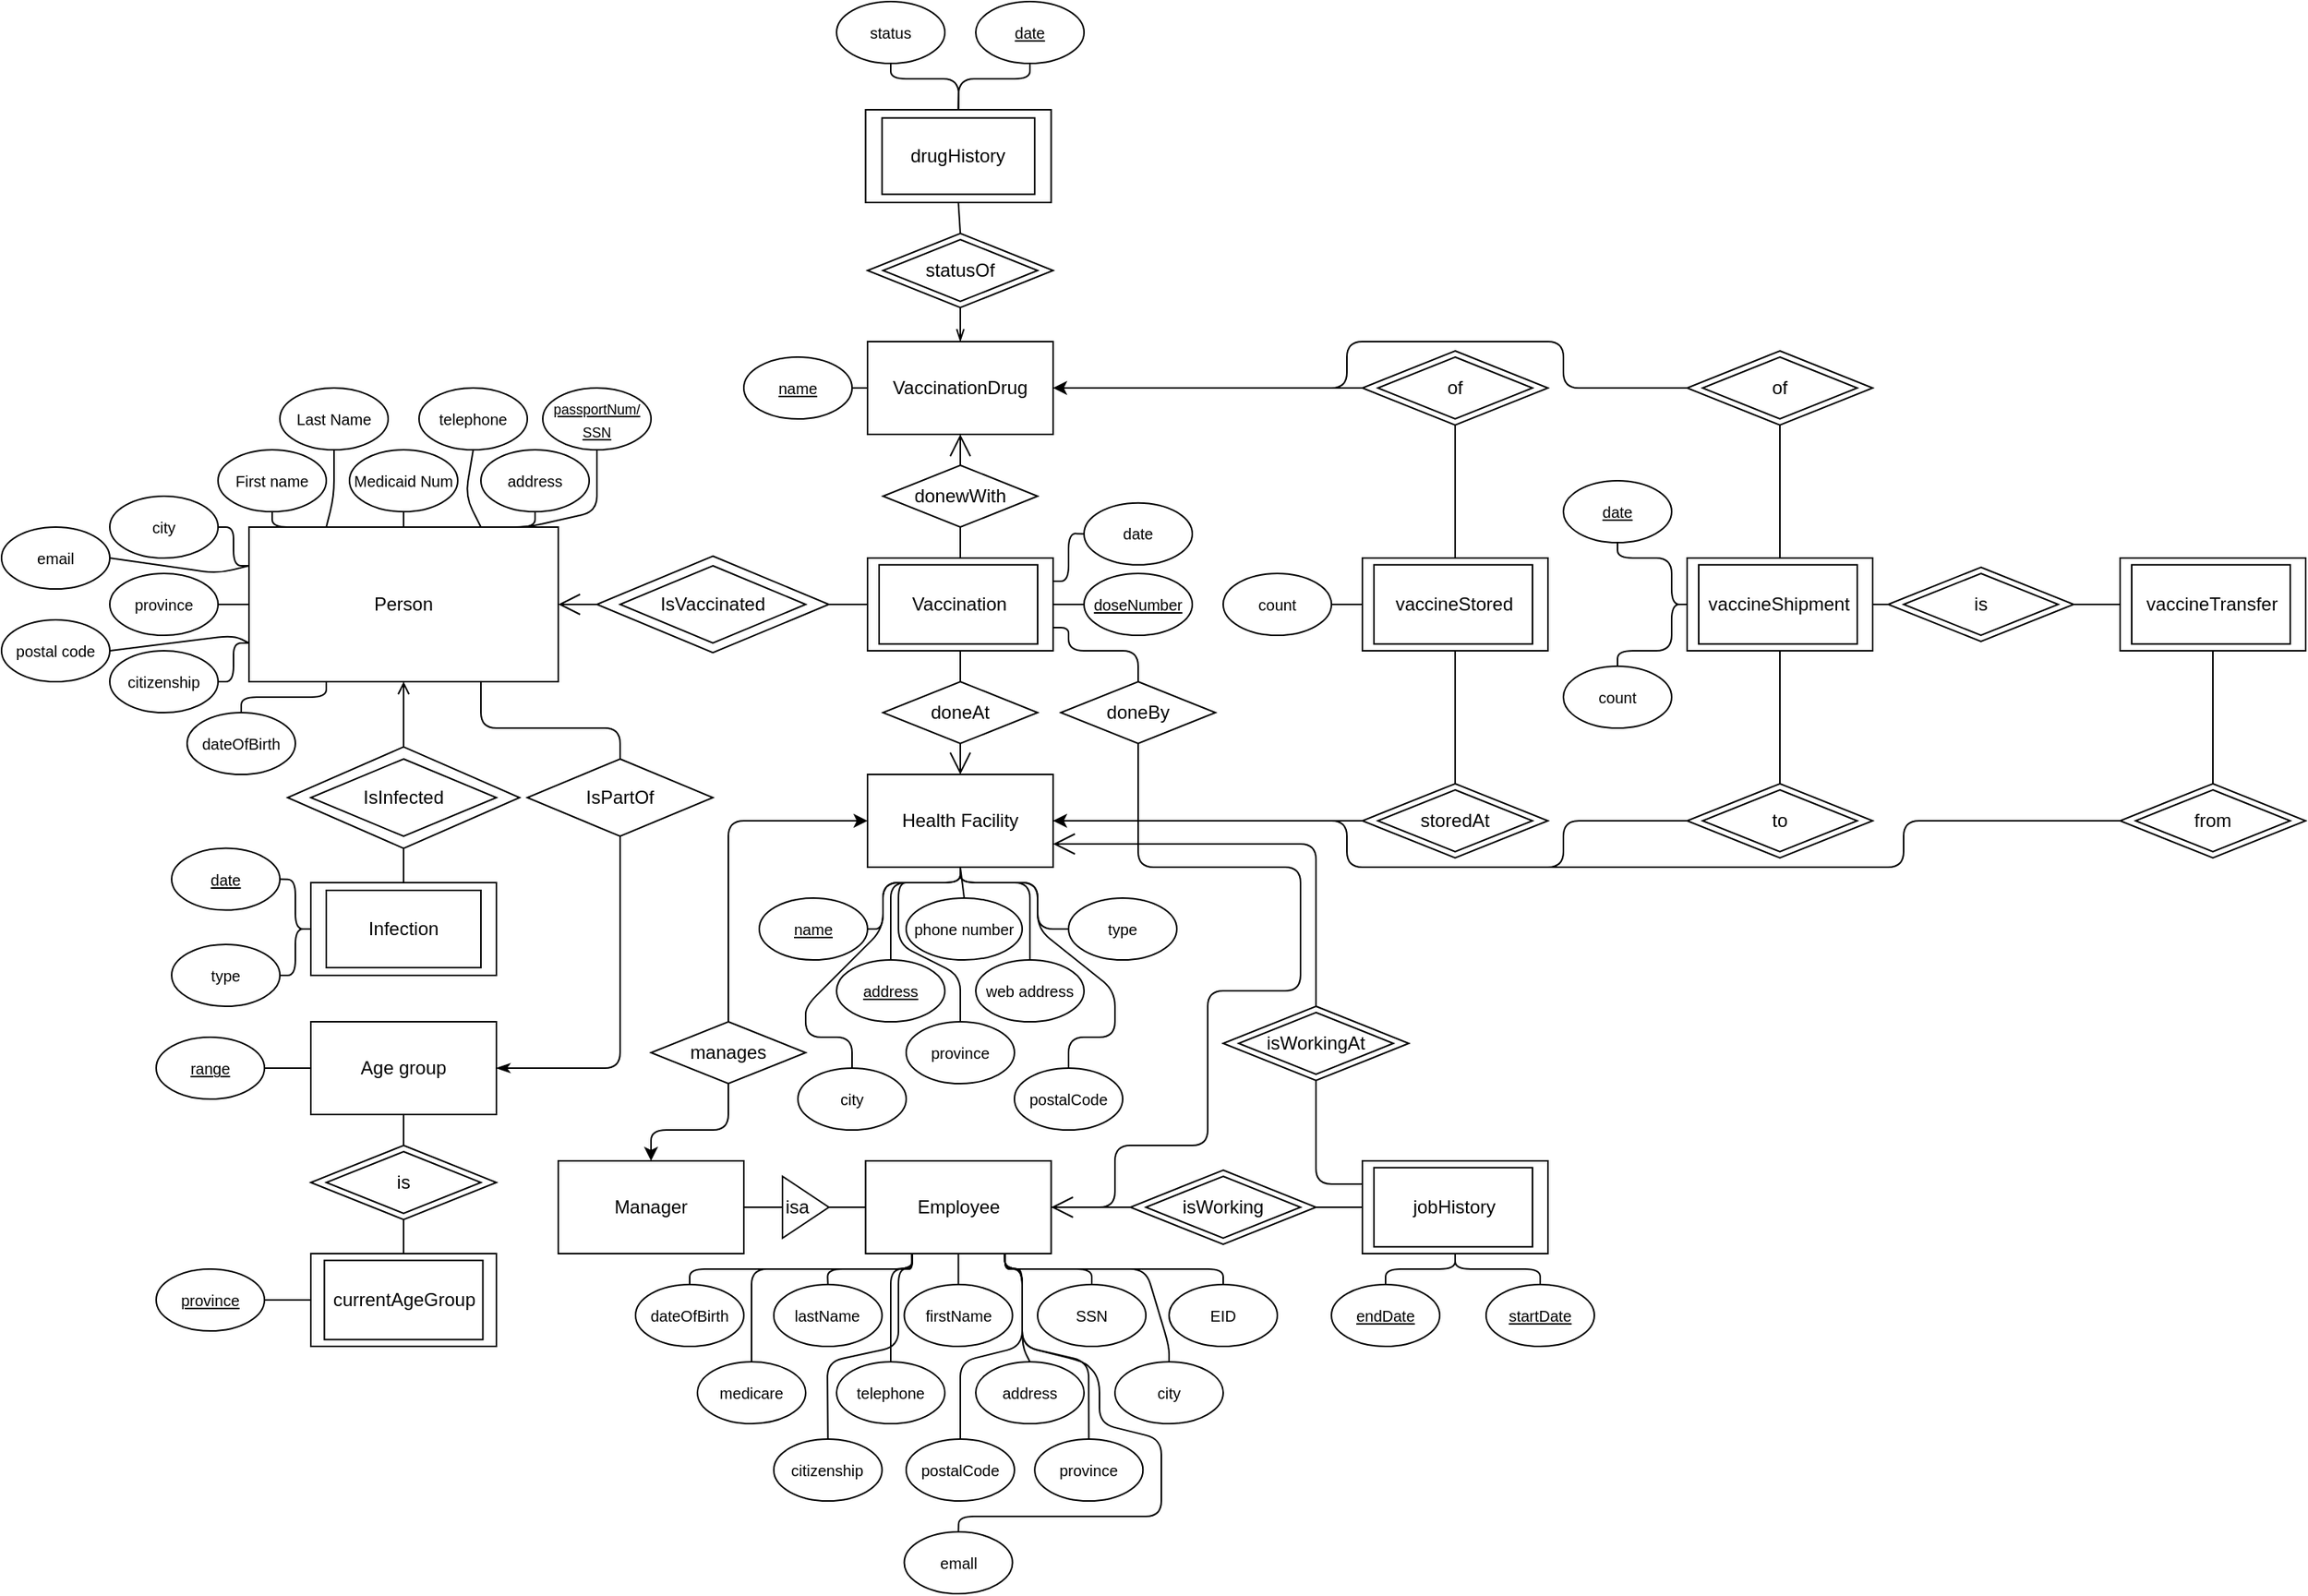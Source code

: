 <mxfile version="14.6.13" type="device"><diagram id="QmvsyMbEOczFCli84lQF" name="Page-1"><mxGraphModel dx="677" dy="1559" grid="1" gridSize="10" guides="1" tooltips="1" connect="1" arrows="1" fold="1" page="1" pageScale="1" pageWidth="827" pageHeight="1169" math="0" shadow="0"><root><mxCell id="0"/><mxCell id="1" parent="0"/><mxCell id="Knwp-vh4fvzSAgtDU2qd-24" value="IsVaccinated" style="rhombus;whiteSpace=wrap;html=1;" parent="1" vertex="1"><mxGeometry x="435" y="188.75" width="150" height="62.5" as="geometry"/></mxCell><mxCell id="Knwp-vh4fvzSAgtDU2qd-11" value="IsInfected" style="rhombus;whiteSpace=wrap;html=1;" parent="1" vertex="1"><mxGeometry x="235" y="312.18" width="150" height="65.63" as="geometry"/></mxCell><mxCell id="J1opMpdoiGLRZ_BQzTdL-81" value="Person" style="rounded=0;whiteSpace=wrap;html=1;" parent="1" vertex="1"><mxGeometry x="210" y="170" width="200" height="100" as="geometry"/></mxCell><mxCell id="J1opMpdoiGLRZ_BQzTdL-82" value="Infection" style="rounded=0;whiteSpace=wrap;html=1;" parent="1" vertex="1"><mxGeometry x="250" y="400" width="120" height="60" as="geometry"/></mxCell><mxCell id="J1opMpdoiGLRZ_BQzTdL-85" value="VaccinationDrug" style="rounded=0;whiteSpace=wrap;html=1;" parent="1" vertex="1"><mxGeometry x="610" y="50" width="120" height="60" as="geometry"/></mxCell><mxCell id="J1opMpdoiGLRZ_BQzTdL-87" value="Health Facility" style="rounded=0;whiteSpace=wrap;html=1;" parent="1" vertex="1"><mxGeometry x="610" y="330" width="120" height="60" as="geometry"/></mxCell><mxCell id="J1opMpdoiGLRZ_BQzTdL-88" value="&lt;font style=&quot;font-size: 10px&quot;&gt;First name&lt;/font&gt;" style="ellipse;whiteSpace=wrap;html=1;" parent="1" vertex="1"><mxGeometry x="190" y="120" width="70" height="40" as="geometry"/></mxCell><mxCell id="J1opMpdoiGLRZ_BQzTdL-89" value="&lt;font style=&quot;font-size: 10px&quot;&gt;Last Name&lt;/font&gt;" style="ellipse;whiteSpace=wrap;html=1;" parent="1" vertex="1"><mxGeometry x="230" y="80" width="70" height="40" as="geometry"/></mxCell><mxCell id="J1opMpdoiGLRZ_BQzTdL-90" value="&lt;font style=&quot;font-size: 10px&quot;&gt;Medicaid Num&lt;/font&gt;" style="ellipse;whiteSpace=wrap;html=1;" parent="1" vertex="1"><mxGeometry x="275" y="120" width="70" height="40" as="geometry"/></mxCell><mxCell id="J1opMpdoiGLRZ_BQzTdL-91" value="&lt;font style=&quot;font-size: 10px&quot;&gt;address&lt;/font&gt;" style="ellipse;whiteSpace=wrap;html=1;" parent="1" vertex="1"><mxGeometry x="360" y="120" width="70" height="40" as="geometry"/></mxCell><mxCell id="J1opMpdoiGLRZ_BQzTdL-92" value="&lt;font style=&quot;font-size: 10px&quot;&gt;telephone&lt;/font&gt;" style="ellipse;whiteSpace=wrap;html=1;" parent="1" vertex="1"><mxGeometry x="320" y="80" width="70" height="40" as="geometry"/></mxCell><mxCell id="J1opMpdoiGLRZ_BQzTdL-93" value="&lt;font style=&quot;font-size: 10px&quot;&gt;city&lt;/font&gt;" style="ellipse;whiteSpace=wrap;html=1;" parent="1" vertex="1"><mxGeometry x="120" y="150" width="70" height="40" as="geometry"/></mxCell><mxCell id="J1opMpdoiGLRZ_BQzTdL-94" value="&lt;font style=&quot;font-size: 10px&quot;&gt;province&lt;/font&gt;" style="ellipse;whiteSpace=wrap;html=1;" parent="1" vertex="1"><mxGeometry x="120" y="200" width="70" height="40" as="geometry"/></mxCell><mxCell id="J1opMpdoiGLRZ_BQzTdL-95" value="&lt;font style=&quot;font-size: 10px&quot;&gt;citizenship&lt;/font&gt;" style="ellipse;whiteSpace=wrap;html=1;" parent="1" vertex="1"><mxGeometry x="120" y="250" width="70" height="40" as="geometry"/></mxCell><mxCell id="J1opMpdoiGLRZ_BQzTdL-97" value="&lt;font style=&quot;font-size: 10px&quot;&gt;email&lt;/font&gt;" style="ellipse;whiteSpace=wrap;html=1;" parent="1" vertex="1"><mxGeometry x="50" y="170" width="70" height="40" as="geometry"/></mxCell><mxCell id="J1opMpdoiGLRZ_BQzTdL-98" value="&lt;font style=&quot;font-size: 10px&quot;&gt;postal code&lt;/font&gt;" style="ellipse;whiteSpace=wrap;html=1;" parent="1" vertex="1"><mxGeometry x="50" y="230" width="70" height="40" as="geometry"/></mxCell><mxCell id="J1opMpdoiGLRZ_BQzTdL-99" value="" style="endArrow=none;html=1;strokeWidth=1;exitX=1;exitY=0.5;exitDx=0;exitDy=0;entryX=0;entryY=0.75;entryDx=0;entryDy=0;" parent="1" source="J1opMpdoiGLRZ_BQzTdL-98" target="J1opMpdoiGLRZ_BQzTdL-81" edge="1"><mxGeometry width="50" height="50" relative="1" as="geometry"><mxPoint x="340" y="270" as="sourcePoint"/><mxPoint x="390" y="220" as="targetPoint"/><Array as="points"><mxPoint x="200" y="240"/></Array></mxGeometry></mxCell><mxCell id="J1opMpdoiGLRZ_BQzTdL-101" value="" style="endArrow=none;html=1;strokeWidth=1;exitX=1;exitY=0.5;exitDx=0;exitDy=0;entryX=0;entryY=0.25;entryDx=0;entryDy=0;" parent="1" source="J1opMpdoiGLRZ_BQzTdL-97" target="J1opMpdoiGLRZ_BQzTdL-81" edge="1"><mxGeometry width="50" height="50" relative="1" as="geometry"><mxPoint x="260" y="270" as="sourcePoint"/><mxPoint x="300" y="220" as="targetPoint"/><Array as="points"><mxPoint x="190" y="200"/></Array></mxGeometry></mxCell><mxCell id="J1opMpdoiGLRZ_BQzTdL-102" value="" style="endArrow=none;html=1;strokeWidth=1;entryX=1;entryY=0.5;entryDx=0;entryDy=0;exitX=0;exitY=0.25;exitDx=0;exitDy=0;" parent="1" source="J1opMpdoiGLRZ_BQzTdL-81" target="J1opMpdoiGLRZ_BQzTdL-93" edge="1"><mxGeometry width="50" height="50" relative="1" as="geometry"><mxPoint x="260" y="270" as="sourcePoint"/><mxPoint x="310" y="220" as="targetPoint"/><Array as="points"><mxPoint x="200" y="195"/><mxPoint x="200" y="170"/></Array></mxGeometry></mxCell><mxCell id="J1opMpdoiGLRZ_BQzTdL-104" value="" style="endArrow=none;html=1;strokeWidth=1;exitX=1;exitY=0.5;exitDx=0;exitDy=0;entryX=0;entryY=0.75;entryDx=0;entryDy=0;" parent="1" source="J1opMpdoiGLRZ_BQzTdL-95" target="J1opMpdoiGLRZ_BQzTdL-81" edge="1"><mxGeometry width="50" height="50" relative="1" as="geometry"><mxPoint x="260" y="270" as="sourcePoint"/><mxPoint x="310" y="220" as="targetPoint"/><Array as="points"><mxPoint x="200" y="270"/><mxPoint x="200" y="245"/></Array></mxGeometry></mxCell><mxCell id="J1opMpdoiGLRZ_BQzTdL-106" value="" style="endArrow=none;html=1;strokeWidth=1;entryX=0.5;entryY=1;entryDx=0;entryDy=0;exitX=0.5;exitY=0;exitDx=0;exitDy=0;" parent="1" source="J1opMpdoiGLRZ_BQzTdL-81" target="J1opMpdoiGLRZ_BQzTdL-90" edge="1"><mxGeometry width="50" height="50" relative="1" as="geometry"><mxPoint x="260" y="200" as="sourcePoint"/><mxPoint x="310" y="150" as="targetPoint"/></mxGeometry></mxCell><mxCell id="J1opMpdoiGLRZ_BQzTdL-107" value="" style="endArrow=none;html=1;strokeWidth=1;exitX=0.5;exitY=1;exitDx=0;exitDy=0;entryX=0.25;entryY=0;entryDx=0;entryDy=0;" parent="1" source="J1opMpdoiGLRZ_BQzTdL-88" target="J1opMpdoiGLRZ_BQzTdL-81" edge="1"><mxGeometry width="50" height="50" relative="1" as="geometry"><mxPoint x="260" y="200" as="sourcePoint"/><mxPoint x="310" y="150" as="targetPoint"/><Array as="points"><mxPoint x="225" y="170"/></Array></mxGeometry></mxCell><mxCell id="J1opMpdoiGLRZ_BQzTdL-108" value="" style="endArrow=none;html=1;strokeWidth=1;entryX=0.5;entryY=1;entryDx=0;entryDy=0;exitX=0.25;exitY=0;exitDx=0;exitDy=0;" parent="1" source="J1opMpdoiGLRZ_BQzTdL-81" target="J1opMpdoiGLRZ_BQzTdL-89" edge="1"><mxGeometry width="50" height="50" relative="1" as="geometry"><mxPoint x="260" y="200" as="sourcePoint"/><mxPoint x="310" y="150" as="targetPoint"/><Array as="points"><mxPoint x="265" y="150"/></Array></mxGeometry></mxCell><mxCell id="J1opMpdoiGLRZ_BQzTdL-109" value="" style="endArrow=none;html=1;strokeWidth=1;exitX=0.75;exitY=0;exitDx=0;exitDy=0;entryX=0.5;entryY=1;entryDx=0;entryDy=0;" parent="1" source="J1opMpdoiGLRZ_BQzTdL-81" target="J1opMpdoiGLRZ_BQzTdL-91" edge="1"><mxGeometry width="50" height="50" relative="1" as="geometry"><mxPoint x="260" y="200" as="sourcePoint"/><mxPoint x="310" y="150" as="targetPoint"/><Array as="points"><mxPoint x="395" y="170"/></Array></mxGeometry></mxCell><mxCell id="J1opMpdoiGLRZ_BQzTdL-110" value="" style="endArrow=none;html=1;strokeWidth=1;entryX=0.5;entryY=1;entryDx=0;entryDy=0;exitX=0.75;exitY=0;exitDx=0;exitDy=0;" parent="1" source="J1opMpdoiGLRZ_BQzTdL-81" target="J1opMpdoiGLRZ_BQzTdL-92" edge="1"><mxGeometry width="50" height="50" relative="1" as="geometry"><mxPoint x="270" y="180" as="sourcePoint"/><mxPoint x="275" y="130" as="targetPoint"/><Array as="points"><mxPoint x="350" y="150"/></Array></mxGeometry></mxCell><mxCell id="J1opMpdoiGLRZ_BQzTdL-111" value="IsInfected" style="rhombus;whiteSpace=wrap;html=1;" parent="1" vertex="1"><mxGeometry x="250" y="320" width="120" height="50" as="geometry"/></mxCell><mxCell id="J1opMpdoiGLRZ_BQzTdL-112" value="" style="endArrow=open;html=1;strokeWidth=1;entryX=0.5;entryY=1;entryDx=0;entryDy=0;endFill=0;exitX=0.5;exitY=0;exitDx=0;exitDy=0;" parent="1" source="Knwp-vh4fvzSAgtDU2qd-11" target="J1opMpdoiGLRZ_BQzTdL-81" edge="1"><mxGeometry width="50" height="50" relative="1" as="geometry"><mxPoint x="320" y="310" as="sourcePoint"/><mxPoint x="470" y="350" as="targetPoint"/></mxGeometry></mxCell><mxCell id="J1opMpdoiGLRZ_BQzTdL-113" value="" style="endArrow=none;html=1;strokeWidth=1;exitX=0.5;exitY=0;exitDx=0;exitDy=0;entryX=0.5;entryY=1;entryDx=0;entryDy=0;" parent="1" source="J1opMpdoiGLRZ_BQzTdL-82" target="Knwp-vh4fvzSAgtDU2qd-11" edge="1"><mxGeometry width="50" height="50" relative="1" as="geometry"><mxPoint x="420" y="400" as="sourcePoint"/><mxPoint x="280" y="380" as="targetPoint"/></mxGeometry></mxCell><mxCell id="J1opMpdoiGLRZ_BQzTdL-115" value="&lt;font style=&quot;font-size: 10px&quot;&gt;&lt;u&gt;date&lt;/u&gt;&lt;/font&gt;" style="ellipse;whiteSpace=wrap;html=1;" parent="1" vertex="1"><mxGeometry x="160" y="377.81" width="70" height="40" as="geometry"/></mxCell><mxCell id="J1opMpdoiGLRZ_BQzTdL-116" value="" style="endArrow=none;html=1;strokeWidth=1;exitX=1;exitY=0.5;exitDx=0;exitDy=0;entryX=0;entryY=0.5;entryDx=0;entryDy=0;" parent="1" source="J1opMpdoiGLRZ_BQzTdL-115" target="J1opMpdoiGLRZ_BQzTdL-82" edge="1"><mxGeometry width="50" height="50" relative="1" as="geometry"><mxPoint x="420" y="340" as="sourcePoint"/><mxPoint x="470" y="290" as="targetPoint"/><Array as="points"><mxPoint x="240" y="398"/><mxPoint x="240" y="430"/></Array></mxGeometry></mxCell><mxCell id="J1opMpdoiGLRZ_BQzTdL-118" value="IsVaccinated" style="rhombus;whiteSpace=wrap;html=1;" parent="1" vertex="1"><mxGeometry x="450" y="195" width="120" height="50" as="geometry"/></mxCell><mxCell id="J1opMpdoiGLRZ_BQzTdL-121" value="" style="endArrow=none;html=1;strokeWidth=1;exitX=0;exitY=0.5;exitDx=0;exitDy=0;entryX=1;entryY=0.5;entryDx=0;entryDy=0;" parent="1" source="J1opMpdoiGLRZ_BQzTdL-83" target="Knwp-vh4fvzSAgtDU2qd-24" edge="1"><mxGeometry width="50" height="50" relative="1" as="geometry"><mxPoint x="320" y="410" as="sourcePoint"/><mxPoint x="570" y="260" as="targetPoint"/></mxGeometry></mxCell><mxCell id="J1opMpdoiGLRZ_BQzTdL-123" value="&lt;font style=&quot;font-size: 10px&quot;&gt;&lt;u&gt;doseNumber&lt;/u&gt;&lt;/font&gt;" style="ellipse;whiteSpace=wrap;html=1;" parent="1" vertex="1"><mxGeometry x="750" y="200" width="70" height="40" as="geometry"/></mxCell><mxCell id="J1opMpdoiGLRZ_BQzTdL-124" value="&lt;font style=&quot;font-size: 10px&quot;&gt;date&lt;/font&gt;" style="ellipse;whiteSpace=wrap;html=1;" parent="1" vertex="1"><mxGeometry x="750" y="154.38" width="70" height="40" as="geometry"/></mxCell><mxCell id="J1opMpdoiGLRZ_BQzTdL-130" value="" style="endArrow=none;html=1;strokeWidth=1;entryX=1;entryY=0.5;entryDx=0;entryDy=0;exitX=0;exitY=0.5;exitDx=0;exitDy=0;" parent="1" source="J1opMpdoiGLRZ_BQzTdL-81" target="J1opMpdoiGLRZ_BQzTdL-94" edge="1"><mxGeometry width="50" height="50" relative="1" as="geometry"><mxPoint x="200" y="190" as="sourcePoint"/><mxPoint x="250" y="140" as="targetPoint"/></mxGeometry></mxCell><mxCell id="J1opMpdoiGLRZ_BQzTdL-132" value="&lt;font style=&quot;font-size: 10px&quot;&gt;phone number&lt;/font&gt;" style="ellipse;whiteSpace=wrap;html=1;" parent="1" vertex="1"><mxGeometry x="635" y="410" width="75" height="40" as="geometry"/></mxCell><mxCell id="J1opMpdoiGLRZ_BQzTdL-133" value="&lt;font style=&quot;font-size: 10px&quot;&gt;web address&lt;/font&gt;" style="ellipse;whiteSpace=wrap;html=1;" parent="1" vertex="1"><mxGeometry x="680" y="450" width="70" height="40" as="geometry"/></mxCell><mxCell id="J1opMpdoiGLRZ_BQzTdL-134" value="&lt;font style=&quot;font-size: 10px&quot;&gt;&lt;u&gt;address&lt;/u&gt;&lt;/font&gt;" style="ellipse;whiteSpace=wrap;html=1;" parent="1" vertex="1"><mxGeometry x="590" y="450" width="70" height="40" as="geometry"/></mxCell><mxCell id="J1opMpdoiGLRZ_BQzTdL-135" value="&lt;font style=&quot;font-size: 10px&quot;&gt;type&lt;/font&gt;" style="ellipse;whiteSpace=wrap;html=1;" parent="1" vertex="1"><mxGeometry x="740" y="410" width="70" height="40" as="geometry"/></mxCell><mxCell id="J1opMpdoiGLRZ_BQzTdL-136" value="&lt;font style=&quot;font-size: 10px&quot;&gt;&lt;u&gt;name&lt;/u&gt;&lt;/font&gt;" style="ellipse;whiteSpace=wrap;html=1;" parent="1" vertex="1"><mxGeometry x="540" y="410" width="70" height="40" as="geometry"/></mxCell><mxCell id="J1opMpdoiGLRZ_BQzTdL-137" value="" style="endArrow=none;html=1;strokeWidth=1;exitX=0.5;exitY=0;exitDx=0;exitDy=0;entryX=0.5;entryY=1;entryDx=0;entryDy=0;" parent="1" source="J1opMpdoiGLRZ_BQzTdL-132" target="J1opMpdoiGLRZ_BQzTdL-87" edge="1"><mxGeometry width="50" height="50" relative="1" as="geometry"><mxPoint x="690" y="440" as="sourcePoint"/><mxPoint x="740" y="390" as="targetPoint"/></mxGeometry></mxCell><mxCell id="J1opMpdoiGLRZ_BQzTdL-138" value="" style="endArrow=none;html=1;strokeWidth=1;entryX=0.5;entryY=1;entryDx=0;entryDy=0;exitX=0.5;exitY=0;exitDx=0;exitDy=0;" parent="1" source="J1opMpdoiGLRZ_BQzTdL-134" target="J1opMpdoiGLRZ_BQzTdL-87" edge="1"><mxGeometry width="50" height="50" relative="1" as="geometry"><mxPoint x="610" y="450" as="sourcePoint"/><mxPoint x="660" y="400" as="targetPoint"/><Array as="points"><mxPoint x="625" y="400"/><mxPoint x="670" y="400"/></Array></mxGeometry></mxCell><mxCell id="J1opMpdoiGLRZ_BQzTdL-139" value="" style="endArrow=none;html=1;strokeWidth=1;entryX=0.5;entryY=1;entryDx=0;entryDy=0;exitX=0.5;exitY=0;exitDx=0;exitDy=0;" parent="1" source="J1opMpdoiGLRZ_BQzTdL-133" target="J1opMpdoiGLRZ_BQzTdL-87" edge="1"><mxGeometry width="50" height="50" relative="1" as="geometry"><mxPoint x="690" y="440" as="sourcePoint"/><mxPoint x="740" y="390" as="targetPoint"/><Array as="points"><mxPoint x="715" y="400"/><mxPoint x="670" y="400"/></Array></mxGeometry></mxCell><mxCell id="J1opMpdoiGLRZ_BQzTdL-140" value="" style="endArrow=none;html=1;strokeWidth=1;entryX=0;entryY=0.5;entryDx=0;entryDy=0;exitX=0.5;exitY=1;exitDx=0;exitDy=0;" parent="1" source="J1opMpdoiGLRZ_BQzTdL-87" target="J1opMpdoiGLRZ_BQzTdL-135" edge="1"><mxGeometry width="50" height="50" relative="1" as="geometry"><mxPoint x="690" y="440" as="sourcePoint"/><mxPoint x="740" y="390" as="targetPoint"/><Array as="points"><mxPoint x="670" y="400"/><mxPoint x="720" y="400"/><mxPoint x="720" y="430"/></Array></mxGeometry></mxCell><mxCell id="J1opMpdoiGLRZ_BQzTdL-141" value="" style="endArrow=none;html=1;strokeWidth=1;entryX=0.5;entryY=1;entryDx=0;entryDy=0;exitX=1;exitY=0.5;exitDx=0;exitDy=0;" parent="1" source="J1opMpdoiGLRZ_BQzTdL-136" target="J1opMpdoiGLRZ_BQzTdL-87" edge="1"><mxGeometry width="50" height="50" relative="1" as="geometry"><mxPoint x="690" y="440" as="sourcePoint"/><mxPoint x="740" y="390" as="targetPoint"/><Array as="points"><mxPoint x="620" y="430"/><mxPoint x="620" y="400"/><mxPoint x="670" y="400"/></Array></mxGeometry></mxCell><mxCell id="J1opMpdoiGLRZ_BQzTdL-142" value="doneAt" style="rhombus;whiteSpace=wrap;html=1;" parent="1" vertex="1"><mxGeometry x="620" y="270" width="100" height="40" as="geometry"/></mxCell><mxCell id="J1opMpdoiGLRZ_BQzTdL-145" value="" style="endArrow=none;html=1;strokeWidth=1;entryX=0.5;entryY=1;entryDx=0;entryDy=0;exitX=0.5;exitY=0;exitDx=0;exitDy=0;" parent="1" source="J1opMpdoiGLRZ_BQzTdL-142" target="J1opMpdoiGLRZ_BQzTdL-83" edge="1"><mxGeometry width="50" height="50" relative="1" as="geometry"><mxPoint x="770" y="270" as="sourcePoint"/><mxPoint x="740" y="310" as="targetPoint"/></mxGeometry></mxCell><mxCell id="J1opMpdoiGLRZ_BQzTdL-147" value="&lt;font style=&quot;font-size: 10px&quot;&gt;&lt;u&gt;date&lt;/u&gt;&lt;/font&gt;" style="ellipse;whiteSpace=wrap;html=1;" parent="1" vertex="1"><mxGeometry x="680" y="-170" width="70" height="40" as="geometry"/></mxCell><mxCell id="J1opMpdoiGLRZ_BQzTdL-148" value="&lt;font style=&quot;font-size: 10px&quot;&gt;status&lt;/font&gt;" style="ellipse;whiteSpace=wrap;html=1;" parent="1" vertex="1"><mxGeometry x="590" y="-170" width="70" height="40" as="geometry"/></mxCell><mxCell id="J1opMpdoiGLRZ_BQzTdL-149" value="&lt;font style=&quot;font-size: 10px&quot;&gt;&lt;u&gt;name&lt;/u&gt;&lt;/font&gt;" style="ellipse;whiteSpace=wrap;html=1;" parent="1" vertex="1"><mxGeometry x="530" y="60" width="70" height="40" as="geometry"/></mxCell><mxCell id="J1opMpdoiGLRZ_BQzTdL-150" value="" style="endArrow=none;html=1;strokeWidth=1;entryX=0.5;entryY=1;entryDx=0;entryDy=0;exitX=0.5;exitY=0;exitDx=0;exitDy=0;" parent="1" source="nwG8VSLYUeyac7Wq8z4O-11" target="J1opMpdoiGLRZ_BQzTdL-148" edge="1"><mxGeometry width="50" height="50" relative="1" as="geometry"><mxPoint x="770" y="160" as="sourcePoint"/><mxPoint x="820" y="110" as="targetPoint"/><Array as="points"><mxPoint x="669" y="-120"/><mxPoint x="625" y="-120"/></Array></mxGeometry></mxCell><mxCell id="J1opMpdoiGLRZ_BQzTdL-151" value="" style="endArrow=none;html=1;strokeWidth=1;entryX=0.5;entryY=1;entryDx=0;entryDy=0;exitX=0.5;exitY=0;exitDx=0;exitDy=0;" parent="1" source="nwG8VSLYUeyac7Wq8z4O-11" target="J1opMpdoiGLRZ_BQzTdL-147" edge="1"><mxGeometry width="50" height="50" relative="1" as="geometry"><mxPoint x="700" y="-110" as="sourcePoint"/><mxPoint x="820" y="110" as="targetPoint"/><Array as="points"><mxPoint x="669" y="-120"/><mxPoint x="715" y="-120"/></Array></mxGeometry></mxCell><mxCell id="J1opMpdoiGLRZ_BQzTdL-152" value="" style="endArrow=none;html=1;strokeWidth=1;entryX=1;entryY=0.5;entryDx=0;entryDy=0;exitX=0;exitY=0.5;exitDx=0;exitDy=0;" parent="1" source="J1opMpdoiGLRZ_BQzTdL-85" target="J1opMpdoiGLRZ_BQzTdL-149" edge="1"><mxGeometry width="50" height="50" relative="1" as="geometry"><mxPoint x="770" y="170" as="sourcePoint"/><mxPoint x="820" y="120" as="targetPoint"/><Array as="points"/></mxGeometry></mxCell><mxCell id="J1opMpdoiGLRZ_BQzTdL-153" value="Age group" style="rounded=0;whiteSpace=wrap;html=1;" parent="1" vertex="1"><mxGeometry x="250" y="490" width="120" height="60" as="geometry"/></mxCell><mxCell id="Knwp-vh4fvzSAgtDU2qd-1" value="donewWith" style="rhombus;whiteSpace=wrap;html=1;" parent="1" vertex="1"><mxGeometry x="620" y="130" width="100" height="40" as="geometry"/></mxCell><mxCell id="Knwp-vh4fvzSAgtDU2qd-2" value="" style="endArrow=none;html=1;entryX=0.5;entryY=1;entryDx=0;entryDy=0;exitX=0.5;exitY=0;exitDx=0;exitDy=0;" parent="1" source="J1opMpdoiGLRZ_BQzTdL-83" target="Knwp-vh4fvzSAgtDU2qd-1" edge="1"><mxGeometry width="50" height="50" relative="1" as="geometry"><mxPoint x="350" y="40" as="sourcePoint"/><mxPoint x="400" y="-10" as="targetPoint"/></mxGeometry></mxCell><mxCell id="Knwp-vh4fvzSAgtDU2qd-4" value="IsPartOf" style="rhombus;whiteSpace=wrap;html=1;" parent="1" vertex="1"><mxGeometry x="390" y="320" width="120" height="50" as="geometry"/></mxCell><mxCell id="Knwp-vh4fvzSAgtDU2qd-5" value="" style="endArrow=none;html=1;entryX=0.75;entryY=1;entryDx=0;entryDy=0;exitX=0.5;exitY=0;exitDx=0;exitDy=0;endFill=0;" parent="1" source="Knwp-vh4fvzSAgtDU2qd-4" target="J1opMpdoiGLRZ_BQzTdL-81" edge="1"><mxGeometry width="50" height="50" relative="1" as="geometry"><mxPoint x="480" y="450" as="sourcePoint"/><mxPoint x="530" y="400" as="targetPoint"/><Array as="points"><mxPoint x="450" y="300"/><mxPoint x="360" y="300"/></Array></mxGeometry></mxCell><mxCell id="Knwp-vh4fvzSAgtDU2qd-7" value="&lt;span style=&quot;font-size: 10px&quot;&gt;&lt;u&gt;range&lt;/u&gt;&lt;/span&gt;" style="ellipse;whiteSpace=wrap;html=1;" parent="1" vertex="1"><mxGeometry x="150" y="500" width="70" height="40" as="geometry"/></mxCell><mxCell id="Knwp-vh4fvzSAgtDU2qd-8" value="" style="endArrow=none;html=1;exitX=1;exitY=0.5;exitDx=0;exitDy=0;entryX=0.5;entryY=1;entryDx=0;entryDy=0;startArrow=classicThin;startFill=1;" parent="1" source="J1opMpdoiGLRZ_BQzTdL-153" target="Knwp-vh4fvzSAgtDU2qd-4" edge="1"><mxGeometry width="50" height="50" relative="1" as="geometry"><mxPoint x="480" y="450" as="sourcePoint"/><mxPoint x="530" y="400" as="targetPoint"/><Array as="points"><mxPoint x="450" y="520"/></Array></mxGeometry></mxCell><mxCell id="Knwp-vh4fvzSAgtDU2qd-10" value="" style="endArrow=none;html=1;exitX=1;exitY=0.5;exitDx=0;exitDy=0;entryX=0;entryY=0.5;entryDx=0;entryDy=0;" parent="1" source="Knwp-vh4fvzSAgtDU2qd-7" target="J1opMpdoiGLRZ_BQzTdL-153" edge="1"><mxGeometry width="50" height="50" relative="1" as="geometry"><mxPoint x="480" y="450" as="sourcePoint"/><mxPoint x="530" y="400" as="targetPoint"/></mxGeometry></mxCell><mxCell id="Knwp-vh4fvzSAgtDU2qd-13" value="Infection" style="rounded=0;whiteSpace=wrap;html=1;" parent="1" vertex="1"><mxGeometry x="260" y="405" width="100" height="50" as="geometry"/></mxCell><mxCell id="Knwp-vh4fvzSAgtDU2qd-33" value="&lt;font style=&quot;font-size: 10px&quot;&gt;dateOfBirth&lt;br&gt;&lt;/font&gt;" style="ellipse;whiteSpace=wrap;html=1;" parent="1" vertex="1"><mxGeometry x="170" y="290" width="70" height="40" as="geometry"/></mxCell><mxCell id="Knwp-vh4fvzSAgtDU2qd-34" value="" style="endArrow=none;html=1;exitX=0.5;exitY=0;exitDx=0;exitDy=0;entryX=0.25;entryY=1;entryDx=0;entryDy=0;" parent="1" source="Knwp-vh4fvzSAgtDU2qd-33" target="J1opMpdoiGLRZ_BQzTdL-81" edge="1"><mxGeometry width="50" height="50" relative="1" as="geometry"><mxPoint x="390" y="300" as="sourcePoint"/><mxPoint x="270" y="290" as="targetPoint"/><Array as="points"><mxPoint x="205" y="280"/><mxPoint x="260" y="280"/></Array></mxGeometry></mxCell><mxCell id="nwG8VSLYUeyac7Wq8z4O-1" value="&lt;font style=&quot;font-size: 9px&quot;&gt;&lt;u&gt;passportNum/&lt;br&gt;SSN&lt;/u&gt;&lt;br&gt;&lt;/font&gt;" style="ellipse;whiteSpace=wrap;html=1;" parent="1" vertex="1"><mxGeometry x="400" y="80" width="70" height="40" as="geometry"/></mxCell><mxCell id="nwG8VSLYUeyac7Wq8z4O-3" value="" style="endArrow=none;html=1;entryX=0.5;entryY=1;entryDx=0;entryDy=0;" parent="1" target="nwG8VSLYUeyac7Wq8z4O-1" edge="1"><mxGeometry width="50" height="50" relative="1" as="geometry"><mxPoint x="373" y="170" as="sourcePoint"/><mxPoint x="360" y="290" as="targetPoint"/><Array as="points"><mxPoint x="390" y="170"/><mxPoint x="435" y="160"/></Array></mxGeometry></mxCell><mxCell id="nwG8VSLYUeyac7Wq8z4O-5" value="&lt;font style=&quot;font-size: 10px&quot;&gt;type&lt;/font&gt;" style="ellipse;whiteSpace=wrap;html=1;" parent="1" vertex="1"><mxGeometry x="160" y="440" width="70" height="40" as="geometry"/></mxCell><mxCell id="nwG8VSLYUeyac7Wq8z4O-6" value="" style="endArrow=none;html=1;exitX=1;exitY=0.5;exitDx=0;exitDy=0;entryX=0;entryY=0.5;entryDx=0;entryDy=0;" parent="1" source="nwG8VSLYUeyac7Wq8z4O-5" target="J1opMpdoiGLRZ_BQzTdL-82" edge="1"><mxGeometry width="50" height="50" relative="1" as="geometry"><mxPoint x="250" y="400" as="sourcePoint"/><mxPoint x="300" y="350" as="targetPoint"/><Array as="points"><mxPoint x="240" y="460"/><mxPoint x="240" y="430"/></Array></mxGeometry></mxCell><mxCell id="nwG8VSLYUeyac7Wq8z4O-8" value="" style="endArrow=none;html=1;entryX=0;entryY=0.5;entryDx=0;entryDy=0;exitX=1;exitY=0.25;exitDx=0;exitDy=0;" parent="1" source="J1opMpdoiGLRZ_BQzTdL-83" target="J1opMpdoiGLRZ_BQzTdL-124" edge="1"><mxGeometry width="50" height="50" relative="1" as="geometry"><mxPoint x="550" y="290" as="sourcePoint"/><mxPoint x="600" y="240" as="targetPoint"/><Array as="points"><mxPoint x="740" y="205"/><mxPoint x="740" y="174"/></Array></mxGeometry></mxCell><mxCell id="nwG8VSLYUeyac7Wq8z4O-10" value="" style="endArrow=none;html=1;entryX=0;entryY=0.5;entryDx=0;entryDy=0;exitX=1;exitY=0.5;exitDx=0;exitDy=0;" parent="1" source="J1opMpdoiGLRZ_BQzTdL-83" target="J1opMpdoiGLRZ_BQzTdL-123" edge="1"><mxGeometry width="50" height="50" relative="1" as="geometry"><mxPoint x="550" y="290" as="sourcePoint"/><mxPoint x="600" y="240" as="targetPoint"/></mxGeometry></mxCell><mxCell id="nwG8VSLYUeyac7Wq8z4O-11" value="drugHistory" style="rounded=0;whiteSpace=wrap;html=1;" parent="1" vertex="1"><mxGeometry x="608.75" y="-100" width="120" height="60" as="geometry"/></mxCell><mxCell id="nwG8VSLYUeyac7Wq8z4O-15" value="" style="endArrow=openThin;html=1;strokeWidth=1;entryX=0.5;entryY=0;entryDx=0;entryDy=0;endFill=0;exitX=0.5;exitY=1;exitDx=0;exitDy=0;" parent="1" source="nwG8VSLYUeyac7Wq8z4O-14" target="J1opMpdoiGLRZ_BQzTdL-85" edge="1"><mxGeometry width="50" height="50" relative="1" as="geometry"><mxPoint x="445" y="230" as="sourcePoint"/><mxPoint x="420.0" y="230" as="targetPoint"/></mxGeometry></mxCell><mxCell id="nwG8VSLYUeyac7Wq8z4O-16" value="" style="endArrow=none;html=1;exitX=0.5;exitY=0;exitDx=0;exitDy=0;entryX=0.5;entryY=1;entryDx=0;entryDy=0;" parent="1" source="nwG8VSLYUeyac7Wq8z4O-14" target="nwG8VSLYUeyac7Wq8z4O-11" edge="1"><mxGeometry width="50" height="50" relative="1" as="geometry"><mxPoint x="700" y="-40" as="sourcePoint"/><mxPoint x="690" y="-30" as="targetPoint"/></mxGeometry></mxCell><mxCell id="nwG8VSLYUeyac7Wq8z4O-17" value="" style="group" parent="1" vertex="1" connectable="0"><mxGeometry x="610" y="-20" width="120" height="48" as="geometry"/></mxCell><mxCell id="nwG8VSLYUeyac7Wq8z4O-14" value="statusIs" style="rhombus;whiteSpace=wrap;html=1;" parent="nwG8VSLYUeyac7Wq8z4O-17" vertex="1"><mxGeometry width="120" height="48" as="geometry"/></mxCell><mxCell id="nwG8VSLYUeyac7Wq8z4O-13" value="statusOf" style="rhombus;whiteSpace=wrap;html=1;" parent="nwG8VSLYUeyac7Wq8z4O-17" vertex="1"><mxGeometry x="10" y="4" width="100" height="40" as="geometry"/></mxCell><mxCell id="nwG8VSLYUeyac7Wq8z4O-20" value="" style="group" parent="1" vertex="1" connectable="0"><mxGeometry x="610" y="190" width="120" height="60" as="geometry"/></mxCell><mxCell id="J1opMpdoiGLRZ_BQzTdL-83" value="Vaccination" style="rounded=0;whiteSpace=wrap;html=1;" parent="nwG8VSLYUeyac7Wq8z4O-20" vertex="1"><mxGeometry width="120" height="60" as="geometry"/></mxCell><mxCell id="Knwp-vh4fvzSAgtDU2qd-23" value="Vaccination" style="rounded=0;whiteSpace=wrap;html=1;" parent="nwG8VSLYUeyac7Wq8z4O-20" vertex="1"><mxGeometry x="7.5" y="4.38" width="102.5" height="51.25" as="geometry"/></mxCell><mxCell id="nwG8VSLYUeyac7Wq8z4O-21" value="" style="group" parent="1" vertex="1" connectable="0"><mxGeometry x="930" y="190" width="120" height="60" as="geometry"/></mxCell><mxCell id="nwG8VSLYUeyac7Wq8z4O-22" value="Vaccination" style="rounded=0;whiteSpace=wrap;html=1;" parent="nwG8VSLYUeyac7Wq8z4O-21" vertex="1"><mxGeometry width="120" height="60" as="geometry"/></mxCell><mxCell id="nwG8VSLYUeyac7Wq8z4O-23" value="vaccineStored" style="rounded=0;whiteSpace=wrap;html=1;" parent="nwG8VSLYUeyac7Wq8z4O-21" vertex="1"><mxGeometry x="7.5" y="4.38" width="102.5" height="51.25" as="geometry"/></mxCell><mxCell id="nwG8VSLYUeyac7Wq8z4O-24" value="" style="group" parent="1" vertex="1" connectable="0"><mxGeometry x="930" y="336" width="120" height="48" as="geometry"/></mxCell><mxCell id="nwG8VSLYUeyac7Wq8z4O-25" value="statusIs" style="rhombus;whiteSpace=wrap;html=1;" parent="nwG8VSLYUeyac7Wq8z4O-24" vertex="1"><mxGeometry width="120" height="48" as="geometry"/></mxCell><mxCell id="nwG8VSLYUeyac7Wq8z4O-26" value="storedAt" style="rhombus;whiteSpace=wrap;html=1;" parent="nwG8VSLYUeyac7Wq8z4O-24" vertex="1"><mxGeometry x="10" y="4" width="100" height="40" as="geometry"/></mxCell><mxCell id="nwG8VSLYUeyac7Wq8z4O-27" value="" style="group" parent="1" vertex="1" connectable="0"><mxGeometry x="930" y="56" width="120" height="48" as="geometry"/></mxCell><mxCell id="nwG8VSLYUeyac7Wq8z4O-28" value="statusIs" style="rhombus;whiteSpace=wrap;html=1;" parent="nwG8VSLYUeyac7Wq8z4O-27" vertex="1"><mxGeometry width="120" height="48" as="geometry"/></mxCell><mxCell id="nwG8VSLYUeyac7Wq8z4O-29" value="of" style="rhombus;whiteSpace=wrap;html=1;" parent="nwG8VSLYUeyac7Wq8z4O-27" vertex="1"><mxGeometry x="10" y="4" width="100" height="40" as="geometry"/></mxCell><mxCell id="nwG8VSLYUeyac7Wq8z4O-31" value="&lt;font style=&quot;font-size: 10px&quot;&gt;count&lt;/font&gt;" style="ellipse;whiteSpace=wrap;html=1;" parent="1" vertex="1"><mxGeometry x="840" y="200" width="70" height="40" as="geometry"/></mxCell><mxCell id="nwG8VSLYUeyac7Wq8z4O-32" value="" style="endArrow=none;html=1;entryX=0;entryY=0.5;entryDx=0;entryDy=0;exitX=1;exitY=0.5;exitDx=0;exitDy=0;" parent="1" source="nwG8VSLYUeyac7Wq8z4O-31" target="nwG8VSLYUeyac7Wq8z4O-22" edge="1"><mxGeometry width="50" height="50" relative="1" as="geometry"><mxPoint x="710" y="270" as="sourcePoint"/><mxPoint x="760" y="220" as="targetPoint"/></mxGeometry></mxCell><mxCell id="nwG8VSLYUeyac7Wq8z4O-33" value="" style="endArrow=classic;html=1;entryX=1;entryY=0.5;entryDx=0;entryDy=0;exitX=0;exitY=0.5;exitDx=0;exitDy=0;" parent="1" source="nwG8VSLYUeyac7Wq8z4O-25" target="J1opMpdoiGLRZ_BQzTdL-87" edge="1"><mxGeometry width="50" height="50" relative="1" as="geometry"><mxPoint x="710" y="270" as="sourcePoint"/><mxPoint x="760" y="220" as="targetPoint"/></mxGeometry></mxCell><mxCell id="nwG8VSLYUeyac7Wq8z4O-34" value="" style="endArrow=none;html=1;entryX=0.5;entryY=1;entryDx=0;entryDy=0;exitX=0.5;exitY=0;exitDx=0;exitDy=0;" parent="1" source="nwG8VSLYUeyac7Wq8z4O-25" target="nwG8VSLYUeyac7Wq8z4O-22" edge="1"><mxGeometry width="50" height="50" relative="1" as="geometry"><mxPoint x="1000" y="330" as="sourcePoint"/><mxPoint x="760" y="220" as="targetPoint"/></mxGeometry></mxCell><mxCell id="nwG8VSLYUeyac7Wq8z4O-35" value="" style="endArrow=none;html=1;exitX=0.5;exitY=1;exitDx=0;exitDy=0;entryX=0.5;entryY=0;entryDx=0;entryDy=0;" parent="1" source="nwG8VSLYUeyac7Wq8z4O-28" target="nwG8VSLYUeyac7Wq8z4O-22" edge="1"><mxGeometry width="50" height="50" relative="1" as="geometry"><mxPoint x="1000" y="270" as="sourcePoint"/><mxPoint x="1050" y="220" as="targetPoint"/></mxGeometry></mxCell><mxCell id="nwG8VSLYUeyac7Wq8z4O-36" value="" style="endArrow=classic;html=1;entryX=1;entryY=0.5;entryDx=0;entryDy=0;exitX=0;exitY=0.5;exitDx=0;exitDy=0;" parent="1" source="nwG8VSLYUeyac7Wq8z4O-28" target="J1opMpdoiGLRZ_BQzTdL-85" edge="1"><mxGeometry width="50" height="50" relative="1" as="geometry"><mxPoint x="940" y="370" as="sourcePoint"/><mxPoint x="740" y="370" as="targetPoint"/></mxGeometry></mxCell><mxCell id="nwG8VSLYUeyac7Wq8z4O-39" value="" style="group" parent="1" vertex="1" connectable="0"><mxGeometry x="1140" y="190" width="120" height="60" as="geometry"/></mxCell><mxCell id="nwG8VSLYUeyac7Wq8z4O-40" value="Vaccination" style="rounded=0;whiteSpace=wrap;html=1;" parent="nwG8VSLYUeyac7Wq8z4O-39" vertex="1"><mxGeometry width="120" height="60" as="geometry"/></mxCell><mxCell id="nwG8VSLYUeyac7Wq8z4O-41" value="vaccineShipment" style="rounded=0;whiteSpace=wrap;html=1;" parent="nwG8VSLYUeyac7Wq8z4O-39" vertex="1"><mxGeometry x="7.5" y="4.38" width="102.5" height="51.25" as="geometry"/></mxCell><mxCell id="nwG8VSLYUeyac7Wq8z4O-42" value="" style="group" parent="1" vertex="1" connectable="0"><mxGeometry x="1140" y="56" width="120" height="48" as="geometry"/></mxCell><mxCell id="nwG8VSLYUeyac7Wq8z4O-43" value="statusIs" style="rhombus;whiteSpace=wrap;html=1;" parent="nwG8VSLYUeyac7Wq8z4O-42" vertex="1"><mxGeometry width="120" height="48" as="geometry"/></mxCell><mxCell id="nwG8VSLYUeyac7Wq8z4O-44" value="of" style="rhombus;whiteSpace=wrap;html=1;" parent="nwG8VSLYUeyac7Wq8z4O-42" vertex="1"><mxGeometry x="10" y="4" width="100" height="40" as="geometry"/></mxCell><mxCell id="nwG8VSLYUeyac7Wq8z4O-45" value="" style="group" parent="1" vertex="1" connectable="0"><mxGeometry x="1140" y="336" width="120" height="48" as="geometry"/></mxCell><mxCell id="nwG8VSLYUeyac7Wq8z4O-46" value="statusIs" style="rhombus;whiteSpace=wrap;html=1;" parent="nwG8VSLYUeyac7Wq8z4O-45" vertex="1"><mxGeometry width="120" height="48" as="geometry"/></mxCell><mxCell id="nwG8VSLYUeyac7Wq8z4O-47" value="to" style="rhombus;whiteSpace=wrap;html=1;" parent="nwG8VSLYUeyac7Wq8z4O-45" vertex="1"><mxGeometry x="10" y="4" width="100" height="40" as="geometry"/></mxCell><mxCell id="nwG8VSLYUeyac7Wq8z4O-49" value="&lt;font style=&quot;font-size: 10px&quot;&gt;&lt;u&gt;date&lt;/u&gt;&lt;/font&gt;" style="ellipse;whiteSpace=wrap;html=1;" parent="1" vertex="1"><mxGeometry x="1060" y="140" width="70" height="40" as="geometry"/></mxCell><mxCell id="nwG8VSLYUeyac7Wq8z4O-50" value="&lt;font style=&quot;font-size: 10px&quot;&gt;count&lt;/font&gt;" style="ellipse;whiteSpace=wrap;html=1;" parent="1" vertex="1"><mxGeometry x="1060" y="260" width="70" height="40" as="geometry"/></mxCell><mxCell id="nwG8VSLYUeyac7Wq8z4O-51" value="" style="endArrow=none;html=1;entryX=0.5;entryY=1;entryDx=0;entryDy=0;exitX=0.5;exitY=0;exitDx=0;exitDy=0;" parent="1" source="nwG8VSLYUeyac7Wq8z4O-40" target="nwG8VSLYUeyac7Wq8z4O-43" edge="1"><mxGeometry width="50" height="50" relative="1" as="geometry"><mxPoint x="1040" y="220" as="sourcePoint"/><mxPoint x="1090" y="170" as="targetPoint"/></mxGeometry></mxCell><mxCell id="nwG8VSLYUeyac7Wq8z4O-52" value="" style="endArrow=none;html=1;exitX=0;exitY=0.5;exitDx=0;exitDy=0;entryX=1;entryY=0.5;entryDx=0;entryDy=0;" parent="1" source="nwG8VSLYUeyac7Wq8z4O-43" target="J1opMpdoiGLRZ_BQzTdL-85" edge="1"><mxGeometry width="50" height="50" relative="1" as="geometry"><mxPoint x="1130" y="80" as="sourcePoint"/><mxPoint x="1020" y="40" as="targetPoint"/><Array as="points"><mxPoint x="1060" y="80"/><mxPoint x="1060" y="50"/><mxPoint x="990" y="50"/><mxPoint x="920" y="50"/><mxPoint x="920" y="80"/></Array></mxGeometry></mxCell><mxCell id="nwG8VSLYUeyac7Wq8z4O-53" value="" style="endArrow=none;html=1;entryX=0;entryY=0.5;entryDx=0;entryDy=0;exitX=1;exitY=0.5;exitDx=0;exitDy=0;" parent="1" source="J1opMpdoiGLRZ_BQzTdL-87" target="nwG8VSLYUeyac7Wq8z4O-46" edge="1"><mxGeometry width="50" height="50" relative="1" as="geometry"><mxPoint x="960" y="320" as="sourcePoint"/><mxPoint x="1010" y="270" as="targetPoint"/><Array as="points"><mxPoint x="920" y="360"/><mxPoint x="920" y="390"/><mxPoint x="990" y="390"/><mxPoint x="1060" y="390"/><mxPoint x="1060" y="360"/></Array></mxGeometry></mxCell><mxCell id="nwG8VSLYUeyac7Wq8z4O-54" value="" style="endArrow=none;html=1;entryX=0;entryY=0.5;entryDx=0;entryDy=0;exitX=0.5;exitY=0;exitDx=0;exitDy=0;" parent="1" source="nwG8VSLYUeyac7Wq8z4O-50" target="nwG8VSLYUeyac7Wq8z4O-40" edge="1"><mxGeometry width="50" height="50" relative="1" as="geometry"><mxPoint x="960" y="270" as="sourcePoint"/><mxPoint x="1010" y="220" as="targetPoint"/><Array as="points"><mxPoint x="1095" y="250"/><mxPoint x="1130" y="250"/><mxPoint x="1130" y="220"/></Array></mxGeometry></mxCell><mxCell id="nwG8VSLYUeyac7Wq8z4O-55" value="" style="endArrow=none;html=1;entryX=0;entryY=0.5;entryDx=0;entryDy=0;exitX=0.5;exitY=1;exitDx=0;exitDy=0;" parent="1" source="nwG8VSLYUeyac7Wq8z4O-49" target="nwG8VSLYUeyac7Wq8z4O-40" edge="1"><mxGeometry width="50" height="50" relative="1" as="geometry"><mxPoint x="960" y="270" as="sourcePoint"/><mxPoint x="1010" y="220" as="targetPoint"/><Array as="points"><mxPoint x="1095" y="190"/><mxPoint x="1130" y="190"/><mxPoint x="1130" y="220"/></Array></mxGeometry></mxCell><mxCell id="nwG8VSLYUeyac7Wq8z4O-56" value="" style="endArrow=none;html=1;entryX=0.5;entryY=1;entryDx=0;entryDy=0;exitX=0.5;exitY=0;exitDx=0;exitDy=0;" parent="1" source="nwG8VSLYUeyac7Wq8z4O-46" target="nwG8VSLYUeyac7Wq8z4O-40" edge="1"><mxGeometry width="50" height="50" relative="1" as="geometry"><mxPoint x="1230" y="320" as="sourcePoint"/><mxPoint x="1010" y="220" as="targetPoint"/></mxGeometry></mxCell><mxCell id="nwG8VSLYUeyac7Wq8z4O-57" value="" style="group" parent="1" vertex="1" connectable="0"><mxGeometry x="1420" y="190" width="120" height="60" as="geometry"/></mxCell><mxCell id="nwG8VSLYUeyac7Wq8z4O-58" value="Vaccination" style="rounded=0;whiteSpace=wrap;html=1;" parent="nwG8VSLYUeyac7Wq8z4O-57" vertex="1"><mxGeometry width="120" height="60" as="geometry"/></mxCell><mxCell id="nwG8VSLYUeyac7Wq8z4O-59" value="vaccineTransfer" style="rounded=0;whiteSpace=wrap;html=1;" parent="nwG8VSLYUeyac7Wq8z4O-57" vertex="1"><mxGeometry x="7.5" y="4.38" width="102.5" height="51.25" as="geometry"/></mxCell><mxCell id="nwG8VSLYUeyac7Wq8z4O-60" value="" style="group" parent="1" vertex="1" connectable="0"><mxGeometry x="1270" y="196" width="120" height="48" as="geometry"/></mxCell><mxCell id="nwG8VSLYUeyac7Wq8z4O-61" value="statusIs" style="rhombus;whiteSpace=wrap;html=1;" parent="nwG8VSLYUeyac7Wq8z4O-60" vertex="1"><mxGeometry width="120" height="48" as="geometry"/></mxCell><mxCell id="nwG8VSLYUeyac7Wq8z4O-62" value="is" style="rhombus;whiteSpace=wrap;html=1;" parent="nwG8VSLYUeyac7Wq8z4O-60" vertex="1"><mxGeometry x="10" y="4" width="100" height="40" as="geometry"/></mxCell><mxCell id="nwG8VSLYUeyac7Wq8z4O-63" value="" style="endArrow=none;html=1;exitX=1;exitY=0.5;exitDx=0;exitDy=0;entryX=0;entryY=0.5;entryDx=0;entryDy=0;" parent="1" source="nwG8VSLYUeyac7Wq8z4O-40" target="nwG8VSLYUeyac7Wq8z4O-61" edge="1"><mxGeometry width="50" height="50" relative="1" as="geometry"><mxPoint x="1210" y="240" as="sourcePoint"/><mxPoint x="1260" y="190" as="targetPoint"/></mxGeometry></mxCell><mxCell id="nwG8VSLYUeyac7Wq8z4O-64" value="" style="endArrow=none;html=1;exitX=1;exitY=0.5;exitDx=0;exitDy=0;entryX=0;entryY=0.5;entryDx=0;entryDy=0;" parent="1" source="nwG8VSLYUeyac7Wq8z4O-61" target="nwG8VSLYUeyac7Wq8z4O-58" edge="1"><mxGeometry width="50" height="50" relative="1" as="geometry"><mxPoint x="1400" y="210" as="sourcePoint"/><mxPoint x="1450" y="160" as="targetPoint"/></mxGeometry></mxCell><mxCell id="nwG8VSLYUeyac7Wq8z4O-69" value="" style="group" parent="1" vertex="1" connectable="0"><mxGeometry x="1420" y="336" width="120" height="48" as="geometry"/></mxCell><mxCell id="nwG8VSLYUeyac7Wq8z4O-70" value="statusIs" style="rhombus;whiteSpace=wrap;html=1;" parent="nwG8VSLYUeyac7Wq8z4O-69" vertex="1"><mxGeometry width="120" height="48" as="geometry"/></mxCell><mxCell id="nwG8VSLYUeyac7Wq8z4O-71" value="from" style="rhombus;whiteSpace=wrap;html=1;" parent="nwG8VSLYUeyac7Wq8z4O-69" vertex="1"><mxGeometry x="10" y="4" width="100" height="40" as="geometry"/></mxCell><mxCell id="nwG8VSLYUeyac7Wq8z4O-72" value="" style="endArrow=none;html=1;entryX=0.5;entryY=1;entryDx=0;entryDy=0;exitX=0.5;exitY=0;exitDx=0;exitDy=0;" parent="1" source="nwG8VSLYUeyac7Wq8z4O-70" target="nwG8VSLYUeyac7Wq8z4O-58" edge="1"><mxGeometry width="50" height="50" relative="1" as="geometry"><mxPoint x="1240" y="240" as="sourcePoint"/><mxPoint x="1290" y="190" as="targetPoint"/></mxGeometry></mxCell><mxCell id="nwG8VSLYUeyac7Wq8z4O-73" value="" style="endArrow=none;html=1;entryX=0;entryY=0.5;entryDx=0;entryDy=0;" parent="1" target="nwG8VSLYUeyac7Wq8z4O-70" edge="1"><mxGeometry width="50" height="50" relative="1" as="geometry"><mxPoint x="1010" y="390" as="sourcePoint"/><mxPoint x="1350" y="390.8" as="targetPoint"/><Array as="points"><mxPoint x="1280" y="390"/><mxPoint x="1280" y="360"/></Array></mxGeometry></mxCell><mxCell id="nwG8VSLYUeyac7Wq8z4O-74" value="&lt;span style=&quot;font-weight: 400&quot;&gt;Employee&lt;/span&gt;" style="rounded=0;whiteSpace=wrap;html=1;fontStyle=1" parent="1" vertex="1"><mxGeometry x="608.75" y="580" width="120" height="60" as="geometry"/></mxCell><mxCell id="nwG8VSLYUeyac7Wq8z4O-75" value="Manager" style="rounded=0;whiteSpace=wrap;html=1;" parent="1" vertex="1"><mxGeometry x="410" y="580" width="120" height="60" as="geometry"/></mxCell><mxCell id="nwG8VSLYUeyac7Wq8z4O-76" value="isa" style="triangle;whiteSpace=wrap;html=1;align=left;" parent="1" vertex="1"><mxGeometry x="555" y="590" width="30" height="40" as="geometry"/></mxCell><mxCell id="nwG8VSLYUeyac7Wq8z4O-77" value="" style="endArrow=none;html=1;entryX=0;entryY=0.5;entryDx=0;entryDy=0;exitX=1;exitY=0.5;exitDx=0;exitDy=0;" parent="1" source="nwG8VSLYUeyac7Wq8z4O-76" target="nwG8VSLYUeyac7Wq8z4O-74" edge="1"><mxGeometry width="50" height="50" relative="1" as="geometry"><mxPoint x="560" y="590" as="sourcePoint"/><mxPoint x="610" y="540" as="targetPoint"/></mxGeometry></mxCell><mxCell id="nwG8VSLYUeyac7Wq8z4O-78" value="" style="endArrow=none;html=1;exitX=1;exitY=0.5;exitDx=0;exitDy=0;entryX=0;entryY=0.5;entryDx=0;entryDy=0;" parent="1" source="nwG8VSLYUeyac7Wq8z4O-75" target="nwG8VSLYUeyac7Wq8z4O-76" edge="1"><mxGeometry width="50" height="50" relative="1" as="geometry"><mxPoint x="580" y="620" as="sourcePoint"/><mxPoint x="520" y="630" as="targetPoint"/></mxGeometry></mxCell><mxCell id="nwG8VSLYUeyac7Wq8z4O-80" value="manages" style="rhombus;whiteSpace=wrap;html=1;" parent="1" vertex="1"><mxGeometry x="470" y="490" width="100" height="40" as="geometry"/></mxCell><mxCell id="nwG8VSLYUeyac7Wq8z4O-81" value="" style="endArrow=classic;html=1;entryX=0;entryY=0.5;entryDx=0;entryDy=0;exitX=0.5;exitY=0;exitDx=0;exitDy=0;" parent="1" source="nwG8VSLYUeyac7Wq8z4O-80" target="J1opMpdoiGLRZ_BQzTdL-87" edge="1"><mxGeometry width="50" height="50" relative="1" as="geometry"><mxPoint x="560" y="470" as="sourcePoint"/><mxPoint x="610" y="420" as="targetPoint"/><Array as="points"><mxPoint x="520" y="360"/></Array></mxGeometry></mxCell><mxCell id="nwG8VSLYUeyac7Wq8z4O-83" value="" style="endArrow=classic;html=1;exitX=0.5;exitY=1;exitDx=0;exitDy=0;entryX=0.5;entryY=0;entryDx=0;entryDy=0;" parent="1" source="nwG8VSLYUeyac7Wq8z4O-80" target="nwG8VSLYUeyac7Wq8z4O-75" edge="1"><mxGeometry width="50" height="50" relative="1" as="geometry"><mxPoint x="560" y="470" as="sourcePoint"/><mxPoint x="610" y="420" as="targetPoint"/><Array as="points"><mxPoint x="520" y="560"/><mxPoint x="470" y="560"/></Array></mxGeometry></mxCell><mxCell id="nwG8VSLYUeyac7Wq8z4O-84" value="" style="group" parent="1" vertex="1" connectable="0"><mxGeometry x="930" y="580" width="120" height="60" as="geometry"/></mxCell><mxCell id="nwG8VSLYUeyac7Wq8z4O-85" value="Vaccination" style="rounded=0;whiteSpace=wrap;html=1;" parent="nwG8VSLYUeyac7Wq8z4O-84" vertex="1"><mxGeometry width="120" height="60" as="geometry"/></mxCell><mxCell id="nwG8VSLYUeyac7Wq8z4O-86" value="jobHistory" style="rounded=0;whiteSpace=wrap;html=1;" parent="nwG8VSLYUeyac7Wq8z4O-84" vertex="1"><mxGeometry x="7.5" y="4.38" width="102.5" height="51.25" as="geometry"/></mxCell><mxCell id="nwG8VSLYUeyac7Wq8z4O-87" value="&lt;font style=&quot;font-size: 10px&quot;&gt;&lt;u&gt;endDate&lt;/u&gt;&lt;/font&gt;" style="ellipse;whiteSpace=wrap;html=1;" parent="1" vertex="1"><mxGeometry x="910" y="660" width="70" height="40" as="geometry"/></mxCell><mxCell id="nwG8VSLYUeyac7Wq8z4O-88" value="&lt;font style=&quot;font-size: 10px&quot;&gt;&lt;u&gt;startDate&lt;/u&gt;&lt;/font&gt;" style="ellipse;whiteSpace=wrap;html=1;" parent="1" vertex="1"><mxGeometry x="1010" y="660" width="70" height="40" as="geometry"/></mxCell><mxCell id="nwG8VSLYUeyac7Wq8z4O-89" value="" style="endArrow=none;html=1;entryX=0.5;entryY=1;entryDx=0;entryDy=0;exitX=0.5;exitY=0;exitDx=0;exitDy=0;" parent="1" source="nwG8VSLYUeyac7Wq8z4O-87" target="nwG8VSLYUeyac7Wq8z4O-85" edge="1"><mxGeometry width="50" height="50" relative="1" as="geometry"><mxPoint x="790" y="530" as="sourcePoint"/><mxPoint x="840" y="480" as="targetPoint"/><Array as="points"><mxPoint x="945" y="650"/><mxPoint x="990" y="650"/></Array></mxGeometry></mxCell><mxCell id="nwG8VSLYUeyac7Wq8z4O-90" value="" style="endArrow=none;html=1;entryX=0.5;entryY=1;entryDx=0;entryDy=0;exitX=0.5;exitY=0;exitDx=0;exitDy=0;" parent="1" source="nwG8VSLYUeyac7Wq8z4O-88" target="nwG8VSLYUeyac7Wq8z4O-85" edge="1"><mxGeometry width="50" height="50" relative="1" as="geometry"><mxPoint x="790" y="530" as="sourcePoint"/><mxPoint x="840" y="480" as="targetPoint"/><Array as="points"><mxPoint x="1045" y="650"/><mxPoint x="990" y="650"/></Array></mxGeometry></mxCell><mxCell id="nwG8VSLYUeyac7Wq8z4O-91" value="" style="group" parent="1" vertex="1" connectable="0"><mxGeometry x="780" y="586" width="120" height="48" as="geometry"/></mxCell><mxCell id="nwG8VSLYUeyac7Wq8z4O-92" value="statusIs" style="rhombus;whiteSpace=wrap;html=1;" parent="nwG8VSLYUeyac7Wq8z4O-91" vertex="1"><mxGeometry width="120" height="48" as="geometry"/></mxCell><mxCell id="nwG8VSLYUeyac7Wq8z4O-93" value="isWorking" style="rhombus;whiteSpace=wrap;html=1;" parent="nwG8VSLYUeyac7Wq8z4O-91" vertex="1"><mxGeometry x="10" y="4" width="100" height="40" as="geometry"/></mxCell><mxCell id="nwG8VSLYUeyac7Wq8z4O-94" value="" style="group" parent="1" vertex="1" connectable="0"><mxGeometry x="840" y="480" width="120" height="48" as="geometry"/></mxCell><mxCell id="nwG8VSLYUeyac7Wq8z4O-95" value="statusIs" style="rhombus;whiteSpace=wrap;html=1;" parent="nwG8VSLYUeyac7Wq8z4O-94" vertex="1"><mxGeometry width="120" height="48" as="geometry"/></mxCell><mxCell id="nwG8VSLYUeyac7Wq8z4O-96" value="isWorkingAt" style="rhombus;whiteSpace=wrap;html=1;" parent="nwG8VSLYUeyac7Wq8z4O-94" vertex="1"><mxGeometry x="10" y="4" width="100" height="40" as="geometry"/></mxCell><mxCell id="nwG8VSLYUeyac7Wq8z4O-97" value="" style="endArrow=open;endFill=1;endSize=12;html=1;exitX=0;exitY=0.5;exitDx=0;exitDy=0;entryX=1;entryY=0.5;entryDx=0;entryDy=0;" parent="1" source="nwG8VSLYUeyac7Wq8z4O-92" target="nwG8VSLYUeyac7Wq8z4O-74" edge="1"><mxGeometry width="160" relative="1" as="geometry"><mxPoint x="720" y="480" as="sourcePoint"/><mxPoint x="880" y="480" as="targetPoint"/></mxGeometry></mxCell><mxCell id="nwG8VSLYUeyac7Wq8z4O-98" value="" style="endArrow=open;endFill=1;endSize=12;html=1;exitX=0.5;exitY=0;exitDx=0;exitDy=0;entryX=1;entryY=0.75;entryDx=0;entryDy=0;" parent="1" source="nwG8VSLYUeyac7Wq8z4O-95" target="J1opMpdoiGLRZ_BQzTdL-87" edge="1"><mxGeometry width="160" relative="1" as="geometry"><mxPoint x="780" y="619" as="sourcePoint"/><mxPoint x="738.75" y="620" as="targetPoint"/><Array as="points"><mxPoint x="900" y="375"/></Array></mxGeometry></mxCell><mxCell id="nwG8VSLYUeyac7Wq8z4O-99" value="" style="endArrow=none;html=1;entryX=0;entryY=0.25;entryDx=0;entryDy=0;exitX=0.5;exitY=1;exitDx=0;exitDy=0;" parent="1" source="nwG8VSLYUeyac7Wq8z4O-95" target="nwG8VSLYUeyac7Wq8z4O-85" edge="1"><mxGeometry width="50" height="50" relative="1" as="geometry"><mxPoint x="780" y="500" as="sourcePoint"/><mxPoint x="830" y="450" as="targetPoint"/><Array as="points"><mxPoint x="900" y="595"/></Array></mxGeometry></mxCell><mxCell id="nwG8VSLYUeyac7Wq8z4O-100" value="" style="endArrow=none;html=1;entryX=0;entryY=0.5;entryDx=0;entryDy=0;exitX=1;exitY=0.5;exitDx=0;exitDy=0;" parent="1" source="nwG8VSLYUeyac7Wq8z4O-92" target="nwG8VSLYUeyac7Wq8z4O-85" edge="1"><mxGeometry width="50" height="50" relative="1" as="geometry"><mxPoint x="780" y="500" as="sourcePoint"/><mxPoint x="830" y="450" as="targetPoint"/></mxGeometry></mxCell><mxCell id="nwG8VSLYUeyac7Wq8z4O-102" value="" style="group" parent="1" vertex="1" connectable="0"><mxGeometry x="250" y="640" width="120" height="60" as="geometry"/></mxCell><mxCell id="nwG8VSLYUeyac7Wq8z4O-103" value="Vaccination" style="rounded=0;whiteSpace=wrap;html=1;" parent="nwG8VSLYUeyac7Wq8z4O-102" vertex="1"><mxGeometry width="120" height="60" as="geometry"/></mxCell><mxCell id="nwG8VSLYUeyac7Wq8z4O-104" value="currentAgeGroup" style="rounded=0;whiteSpace=wrap;html=1;" parent="nwG8VSLYUeyac7Wq8z4O-102" vertex="1"><mxGeometry x="8.75" y="4.38" width="102.5" height="51.25" as="geometry"/></mxCell><mxCell id="nwG8VSLYUeyac7Wq8z4O-105" value="" style="group" parent="1" vertex="1" connectable="0"><mxGeometry x="250" y="570" width="120" height="48" as="geometry"/></mxCell><mxCell id="nwG8VSLYUeyac7Wq8z4O-106" value="statusIs" style="rhombus;whiteSpace=wrap;html=1;" parent="nwG8VSLYUeyac7Wq8z4O-105" vertex="1"><mxGeometry width="120" height="48" as="geometry"/></mxCell><mxCell id="nwG8VSLYUeyac7Wq8z4O-107" value="is" style="rhombus;whiteSpace=wrap;html=1;" parent="nwG8VSLYUeyac7Wq8z4O-105" vertex="1"><mxGeometry x="10" y="4" width="100" height="40" as="geometry"/></mxCell><mxCell id="nwG8VSLYUeyac7Wq8z4O-108" value="" style="endArrow=none;html=1;entryX=0.5;entryY=1;entryDx=0;entryDy=0;exitX=0.5;exitY=0;exitDx=0;exitDy=0;" parent="1" source="nwG8VSLYUeyac7Wq8z4O-106" target="J1opMpdoiGLRZ_BQzTdL-153" edge="1"><mxGeometry width="50" height="50" relative="1" as="geometry"><mxPoint x="280" y="620" as="sourcePoint"/><mxPoint x="330" y="570" as="targetPoint"/></mxGeometry></mxCell><mxCell id="nwG8VSLYUeyac7Wq8z4O-109" value="" style="endArrow=none;html=1;entryX=0.5;entryY=0;entryDx=0;entryDy=0;exitX=0.5;exitY=1;exitDx=0;exitDy=0;" parent="1" source="nwG8VSLYUeyac7Wq8z4O-106" target="nwG8VSLYUeyac7Wq8z4O-103" edge="1"><mxGeometry width="50" height="50" relative="1" as="geometry"><mxPoint x="280" y="620" as="sourcePoint"/><mxPoint x="330" y="570" as="targetPoint"/></mxGeometry></mxCell><mxCell id="nwG8VSLYUeyac7Wq8z4O-110" value="&lt;span style=&quot;font-size: 10px&quot;&gt;&lt;u&gt;province&lt;/u&gt;&lt;/span&gt;" style="ellipse;whiteSpace=wrap;html=1;" parent="1" vertex="1"><mxGeometry x="150" y="650" width="70" height="40" as="geometry"/></mxCell><mxCell id="nwG8VSLYUeyac7Wq8z4O-111" value="" style="endArrow=none;html=1;exitX=1;exitY=0.5;exitDx=0;exitDy=0;entryX=0;entryY=0.5;entryDx=0;entryDy=0;" parent="1" source="nwG8VSLYUeyac7Wq8z4O-110" target="nwG8VSLYUeyac7Wq8z4O-103" edge="1"><mxGeometry width="50" height="50" relative="1" as="geometry"><mxPoint x="280" y="620" as="sourcePoint"/><mxPoint x="330" y="570" as="targetPoint"/></mxGeometry></mxCell><mxCell id="fbT3LRk8yV6upLA8A80N-1" value="doneBy" style="rhombus;whiteSpace=wrap;html=1;" vertex="1" parent="1"><mxGeometry x="735" y="270" width="100" height="40" as="geometry"/></mxCell><mxCell id="fbT3LRk8yV6upLA8A80N-2" value="" style="endArrow=none;html=1;entryX=1;entryY=0.75;entryDx=0;entryDy=0;exitX=0.5;exitY=0;exitDx=0;exitDy=0;" edge="1" parent="1" source="fbT3LRk8yV6upLA8A80N-1" target="J1opMpdoiGLRZ_BQzTdL-83"><mxGeometry width="50" height="50" relative="1" as="geometry"><mxPoint x="700" y="320" as="sourcePoint"/><mxPoint x="750" y="270" as="targetPoint"/><Array as="points"><mxPoint x="785" y="250"/><mxPoint x="740" y="250"/><mxPoint x="740" y="235"/></Array></mxGeometry></mxCell><mxCell id="fbT3LRk8yV6upLA8A80N-4" value="" style="endArrow=open;endFill=1;endSize=12;html=1;entryX=0.5;entryY=1;entryDx=0;entryDy=0;exitX=0.5;exitY=0;exitDx=0;exitDy=0;" edge="1" parent="1" source="Knwp-vh4fvzSAgtDU2qd-1" target="J1opMpdoiGLRZ_BQzTdL-85"><mxGeometry width="160" relative="1" as="geometry"><mxPoint x="660" y="220" as="sourcePoint"/><mxPoint x="820" y="220" as="targetPoint"/></mxGeometry></mxCell><mxCell id="fbT3LRk8yV6upLA8A80N-7" value="" style="endArrow=open;endFill=1;endSize=12;html=1;entryX=1;entryY=0.5;entryDx=0;entryDy=0;exitX=0;exitY=0.5;exitDx=0;exitDy=0;" edge="1" parent="1" source="Knwp-vh4fvzSAgtDU2qd-24" target="J1opMpdoiGLRZ_BQzTdL-81"><mxGeometry width="160" relative="1" as="geometry"><mxPoint x="680" y="140" as="sourcePoint"/><mxPoint x="680" y="120" as="targetPoint"/></mxGeometry></mxCell><mxCell id="fbT3LRk8yV6upLA8A80N-8" value="" style="endArrow=open;endFill=1;endSize=12;html=1;entryX=0.5;entryY=0;entryDx=0;entryDy=0;exitX=0.5;exitY=1;exitDx=0;exitDy=0;" edge="1" parent="1" source="J1opMpdoiGLRZ_BQzTdL-142" target="J1opMpdoiGLRZ_BQzTdL-87"><mxGeometry width="160" relative="1" as="geometry"><mxPoint x="445" y="230" as="sourcePoint"/><mxPoint x="420.0" y="230" as="targetPoint"/></mxGeometry></mxCell><mxCell id="fbT3LRk8yV6upLA8A80N-11" value="" style="endArrow=none;html=1;entryX=0.5;entryY=1;entryDx=0;entryDy=0;exitX=1;exitY=0.5;exitDx=0;exitDy=0;" edge="1" parent="1" source="nwG8VSLYUeyac7Wq8z4O-74" target="fbT3LRk8yV6upLA8A80N-1"><mxGeometry width="50" height="50" relative="1" as="geometry"><mxPoint x="720" y="450" as="sourcePoint"/><mxPoint x="770" y="400" as="targetPoint"/><Array as="points"><mxPoint x="770" y="610"/><mxPoint x="770" y="570"/><mxPoint x="830" y="570"/><mxPoint x="830" y="470"/><mxPoint x="890" y="470"/><mxPoint x="890" y="390"/><mxPoint x="785" y="390"/></Array></mxGeometry></mxCell><mxCell id="fbT3LRk8yV6upLA8A80N-12" value="drugHistory" style="rounded=0;whiteSpace=wrap;html=1;" vertex="1" parent="1"><mxGeometry x="619.38" y="-94.69" width="98.75" height="49.38" as="geometry"/></mxCell><mxCell id="fbT3LRk8yV6upLA8A80N-13" value="&lt;font style=&quot;font-size: 10px&quot;&gt;province&lt;/font&gt;" style="ellipse;whiteSpace=wrap;html=1;" vertex="1" parent="1"><mxGeometry x="635" y="490" width="70" height="40" as="geometry"/></mxCell><mxCell id="fbT3LRk8yV6upLA8A80N-14" value="&lt;span style=&quot;font-size: 10px ; font-weight: normal&quot;&gt;postalCode&lt;/span&gt;" style="ellipse;whiteSpace=wrap;html=1;fontStyle=1" vertex="1" parent="1"><mxGeometry x="705" y="520" width="70" height="40" as="geometry"/></mxCell><mxCell id="fbT3LRk8yV6upLA8A80N-15" value="&lt;font style=&quot;font-size: 10px&quot;&gt;city&lt;/font&gt;" style="ellipse;whiteSpace=wrap;html=1;" vertex="1" parent="1"><mxGeometry x="565" y="520" width="70" height="40" as="geometry"/></mxCell><mxCell id="fbT3LRk8yV6upLA8A80N-16" value="" style="endArrow=none;html=1;exitX=0.5;exitY=0;exitDx=0;exitDy=0;" edge="1" parent="1" source="fbT3LRk8yV6upLA8A80N-13"><mxGeometry width="50" height="50" relative="1" as="geometry"><mxPoint x="680" y="440" as="sourcePoint"/><mxPoint x="640" y="400" as="targetPoint"/><Array as="points"><mxPoint x="670" y="460"/><mxPoint x="630" y="440"/><mxPoint x="630" y="400"/></Array></mxGeometry></mxCell><mxCell id="fbT3LRk8yV6upLA8A80N-17" value="" style="endArrow=none;html=1;exitX=0.5;exitY=0;exitDx=0;exitDy=0;" edge="1" parent="1" source="fbT3LRk8yV6upLA8A80N-14"><mxGeometry width="50" height="50" relative="1" as="geometry"><mxPoint x="680" y="440" as="sourcePoint"/><mxPoint x="700" y="400" as="targetPoint"/><Array as="points"><mxPoint x="740" y="500"/><mxPoint x="770" y="500"/><mxPoint x="770" y="470"/><mxPoint x="720" y="430"/><mxPoint x="720" y="400"/></Array></mxGeometry></mxCell><mxCell id="fbT3LRk8yV6upLA8A80N-18" value="" style="endArrow=none;html=1;exitX=0.5;exitY=0;exitDx=0;exitDy=0;" edge="1" parent="1" source="fbT3LRk8yV6upLA8A80N-15"><mxGeometry width="50" height="50" relative="1" as="geometry"><mxPoint x="690" y="520" as="sourcePoint"/><mxPoint x="640" y="400" as="targetPoint"/><Array as="points"><mxPoint x="600" y="500"/><mxPoint x="570" y="500"/><mxPoint x="570" y="480"/><mxPoint x="620" y="430"/><mxPoint x="620" y="400"/></Array></mxGeometry></mxCell><mxCell id="fbT3LRk8yV6upLA8A80N-19" value="&lt;font style=&quot;font-size: 10px&quot;&gt;firstName&lt;/font&gt;" style="ellipse;whiteSpace=wrap;html=1;" vertex="1" parent="1"><mxGeometry x="633.75" y="660" width="70" height="40" as="geometry"/></mxCell><mxCell id="fbT3LRk8yV6upLA8A80N-20" value="&lt;font style=&quot;font-size: 10px&quot;&gt;SSN&lt;/font&gt;" style="ellipse;whiteSpace=wrap;html=1;" vertex="1" parent="1"><mxGeometry x="720" y="660" width="70" height="40" as="geometry"/></mxCell><mxCell id="fbT3LRk8yV6upLA8A80N-21" value="&lt;font style=&quot;font-size: 10px&quot;&gt;lastName&lt;/font&gt;" style="ellipse;whiteSpace=wrap;html=1;" vertex="1" parent="1"><mxGeometry x="549.38" y="660" width="70" height="40" as="geometry"/></mxCell><mxCell id="fbT3LRk8yV6upLA8A80N-22" value="&lt;font style=&quot;font-size: 10px&quot;&gt;telephone&lt;/font&gt;" style="ellipse;whiteSpace=wrap;html=1;" vertex="1" parent="1"><mxGeometry x="590" y="710" width="70" height="40" as="geometry"/></mxCell><mxCell id="fbT3LRk8yV6upLA8A80N-23" value="&lt;font style=&quot;font-size: 10px&quot;&gt;city&lt;/font&gt;" style="ellipse;whiteSpace=wrap;html=1;" vertex="1" parent="1"><mxGeometry x="770" y="710" width="70" height="40" as="geometry"/></mxCell><mxCell id="fbT3LRk8yV6upLA8A80N-25" value="&lt;font style=&quot;font-size: 10px&quot;&gt;EID&lt;/font&gt;" style="ellipse;whiteSpace=wrap;html=1;" vertex="1" parent="1"><mxGeometry x="805" y="660" width="70" height="40" as="geometry"/></mxCell><mxCell id="fbT3LRk8yV6upLA8A80N-26" value="&lt;font style=&quot;font-size: 10px&quot;&gt;dateOfBirth&lt;/font&gt;" style="ellipse;whiteSpace=wrap;html=1;" vertex="1" parent="1"><mxGeometry x="460" y="660" width="70" height="40" as="geometry"/></mxCell><mxCell id="fbT3LRk8yV6upLA8A80N-27" value="&lt;font style=&quot;font-size: 10px&quot;&gt;address&lt;/font&gt;" style="ellipse;whiteSpace=wrap;html=1;" vertex="1" parent="1"><mxGeometry x="680" y="710" width="70" height="40" as="geometry"/></mxCell><mxCell id="fbT3LRk8yV6upLA8A80N-28" value="&lt;font style=&quot;font-size: 10px&quot;&gt;medicare&lt;/font&gt;" style="ellipse;whiteSpace=wrap;html=1;" vertex="1" parent="1"><mxGeometry x="500" y="710" width="70" height="40" as="geometry"/></mxCell><mxCell id="fbT3LRk8yV6upLA8A80N-29" value="&lt;font style=&quot;font-size: 10px&quot;&gt;citizenship&lt;/font&gt;" style="ellipse;whiteSpace=wrap;html=1;" vertex="1" parent="1"><mxGeometry x="549.38" y="760" width="70" height="40" as="geometry"/></mxCell><mxCell id="fbT3LRk8yV6upLA8A80N-30" value="&lt;font style=&quot;font-size: 10px&quot;&gt;postalCode&lt;/font&gt;" style="ellipse;whiteSpace=wrap;html=1;" vertex="1" parent="1"><mxGeometry x="635" y="760" width="70" height="40" as="geometry"/></mxCell><mxCell id="fbT3LRk8yV6upLA8A80N-31" value="&lt;font style=&quot;font-size: 10px&quot;&gt;province&lt;/font&gt;" style="ellipse;whiteSpace=wrap;html=1;" vertex="1" parent="1"><mxGeometry x="718.13" y="760" width="70" height="40" as="geometry"/></mxCell><mxCell id="fbT3LRk8yV6upLA8A80N-32" value="&lt;font style=&quot;font-size: 10px&quot;&gt;emall&lt;/font&gt;" style="ellipse;whiteSpace=wrap;html=1;" vertex="1" parent="1"><mxGeometry x="633.75" y="820" width="70" height="40" as="geometry"/></mxCell><mxCell id="fbT3LRk8yV6upLA8A80N-33" value="" style="endArrow=none;html=1;exitX=0.5;exitY=0;exitDx=0;exitDy=0;entryX=0.25;entryY=1;entryDx=0;entryDy=0;" edge="1" parent="1" source="fbT3LRk8yV6upLA8A80N-26" target="nwG8VSLYUeyac7Wq8z4O-74"><mxGeometry width="50" height="50" relative="1" as="geometry"><mxPoint x="640" y="650" as="sourcePoint"/><mxPoint x="690" y="600" as="targetPoint"/><Array as="points"><mxPoint x="495" y="650"/><mxPoint x="639" y="650"/></Array></mxGeometry></mxCell><mxCell id="fbT3LRk8yV6upLA8A80N-34" value="" style="endArrow=none;html=1;exitX=0.5;exitY=0;exitDx=0;exitDy=0;entryX=0.25;entryY=1;entryDx=0;entryDy=0;" edge="1" parent="1" source="fbT3LRk8yV6upLA8A80N-21" target="nwG8VSLYUeyac7Wq8z4O-74"><mxGeometry width="50" height="50" relative="1" as="geometry"><mxPoint x="640" y="650" as="sourcePoint"/><mxPoint x="690" y="600" as="targetPoint"/><Array as="points"><mxPoint x="584" y="650"/><mxPoint x="639" y="650"/></Array></mxGeometry></mxCell><mxCell id="fbT3LRk8yV6upLA8A80N-35" value="" style="endArrow=none;html=1;exitX=0.5;exitY=0;exitDx=0;exitDy=0;entryX=0.5;entryY=1;entryDx=0;entryDy=0;" edge="1" parent="1" source="fbT3LRk8yV6upLA8A80N-19" target="nwG8VSLYUeyac7Wq8z4O-74"><mxGeometry width="50" height="50" relative="1" as="geometry"><mxPoint x="640" y="650" as="sourcePoint"/><mxPoint x="690" y="600" as="targetPoint"/></mxGeometry></mxCell><mxCell id="fbT3LRk8yV6upLA8A80N-36" value="" style="endArrow=none;html=1;entryX=0.5;entryY=0;entryDx=0;entryDy=0;exitX=0.75;exitY=1;exitDx=0;exitDy=0;" edge="1" parent="1" source="nwG8VSLYUeyac7Wq8z4O-74" target="fbT3LRk8yV6upLA8A80N-20"><mxGeometry width="50" height="50" relative="1" as="geometry"><mxPoint x="640" y="650" as="sourcePoint"/><mxPoint x="690" y="600" as="targetPoint"/><Array as="points"><mxPoint x="699" y="650"/><mxPoint x="755" y="650"/></Array></mxGeometry></mxCell><mxCell id="fbT3LRk8yV6upLA8A80N-37" value="" style="endArrow=none;html=1;entryX=0.5;entryY=0;entryDx=0;entryDy=0;exitX=0.75;exitY=1;exitDx=0;exitDy=0;" edge="1" parent="1" source="nwG8VSLYUeyac7Wq8z4O-74" target="fbT3LRk8yV6upLA8A80N-25"><mxGeometry width="50" height="50" relative="1" as="geometry"><mxPoint x="709" y="650" as="sourcePoint"/><mxPoint x="765" y="670" as="targetPoint"/><Array as="points"><mxPoint x="699" y="650"/><mxPoint x="840" y="650"/></Array></mxGeometry></mxCell><mxCell id="fbT3LRk8yV6upLA8A80N-38" value="" style="endArrow=none;html=1;exitX=0.5;exitY=0;exitDx=0;exitDy=0;entryX=0.25;entryY=1;entryDx=0;entryDy=0;" edge="1" parent="1" source="fbT3LRk8yV6upLA8A80N-28" target="nwG8VSLYUeyac7Wq8z4O-74"><mxGeometry width="50" height="50" relative="1" as="geometry"><mxPoint x="640" y="650" as="sourcePoint"/><mxPoint x="690" y="600" as="targetPoint"/><Array as="points"><mxPoint x="535" y="650"/><mxPoint x="639" y="650"/></Array></mxGeometry></mxCell><mxCell id="fbT3LRk8yV6upLA8A80N-39" value="" style="endArrow=none;html=1;entryX=0.75;entryY=1;entryDx=0;entryDy=0;exitX=0.5;exitY=0;exitDx=0;exitDy=0;" edge="1" parent="1" source="fbT3LRk8yV6upLA8A80N-23" target="nwG8VSLYUeyac7Wq8z4O-74"><mxGeometry width="50" height="50" relative="1" as="geometry"><mxPoint x="640" y="650" as="sourcePoint"/><mxPoint x="690" y="600" as="targetPoint"/><Array as="points"><mxPoint x="805" y="700"/><mxPoint x="790" y="650"/><mxPoint x="699" y="650"/></Array></mxGeometry></mxCell><mxCell id="fbT3LRk8yV6upLA8A80N-40" value="" style="endArrow=none;html=1;exitX=0.5;exitY=0;exitDx=0;exitDy=0;entryX=0.25;entryY=1;entryDx=0;entryDy=0;" edge="1" parent="1" source="fbT3LRk8yV6upLA8A80N-22" target="nwG8VSLYUeyac7Wq8z4O-74"><mxGeometry width="50" height="50" relative="1" as="geometry"><mxPoint x="640" y="650" as="sourcePoint"/><mxPoint x="690" y="600" as="targetPoint"/><Array as="points"><mxPoint x="625" y="650"/><mxPoint x="639" y="650"/></Array></mxGeometry></mxCell><mxCell id="fbT3LRk8yV6upLA8A80N-41" value="" style="endArrow=none;html=1;entryX=0.75;entryY=1;entryDx=0;entryDy=0;exitX=0.5;exitY=0;exitDx=0;exitDy=0;" edge="1" parent="1" source="fbT3LRk8yV6upLA8A80N-27" target="nwG8VSLYUeyac7Wq8z4O-74"><mxGeometry width="50" height="50" relative="1" as="geometry"><mxPoint x="640" y="650" as="sourcePoint"/><mxPoint x="690" y="600" as="targetPoint"/><Array as="points"><mxPoint x="710" y="700"/><mxPoint x="710" y="650"/><mxPoint x="699" y="650"/></Array></mxGeometry></mxCell><mxCell id="fbT3LRk8yV6upLA8A80N-42" value="" style="endArrow=none;html=1;exitX=0.5;exitY=0;exitDx=0;exitDy=0;entryX=0.25;entryY=1;entryDx=0;entryDy=0;" edge="1" parent="1" source="fbT3LRk8yV6upLA8A80N-29" target="nwG8VSLYUeyac7Wq8z4O-74"><mxGeometry width="50" height="50" relative="1" as="geometry"><mxPoint x="640" y="650" as="sourcePoint"/><mxPoint x="630" y="650" as="targetPoint"/><Array as="points"><mxPoint x="584" y="710"/><mxPoint x="630" y="700"/><mxPoint x="630" y="650"/><mxPoint x="639" y="650"/></Array></mxGeometry></mxCell><mxCell id="fbT3LRk8yV6upLA8A80N-43" value="" style="endArrow=none;html=1;entryX=0.75;entryY=1;entryDx=0;entryDy=0;exitX=0.5;exitY=0;exitDx=0;exitDy=0;" edge="1" parent="1" source="fbT3LRk8yV6upLA8A80N-31" target="nwG8VSLYUeyac7Wq8z4O-74"><mxGeometry width="50" height="50" relative="1" as="geometry"><mxPoint x="620" y="760" as="sourcePoint"/><mxPoint x="670" y="710" as="targetPoint"/><Array as="points"><mxPoint x="753" y="710"/><mxPoint x="710" y="700"/><mxPoint x="710" y="650"/><mxPoint x="699" y="650"/></Array></mxGeometry></mxCell><mxCell id="fbT3LRk8yV6upLA8A80N-44" value="" style="endArrow=none;html=1;entryX=0.5;entryY=0;entryDx=0;entryDy=0;exitX=0.75;exitY=1;exitDx=0;exitDy=0;" edge="1" parent="1" source="nwG8VSLYUeyac7Wq8z4O-74" target="fbT3LRk8yV6upLA8A80N-30"><mxGeometry width="50" height="50" relative="1" as="geometry"><mxPoint x="620" y="740" as="sourcePoint"/><mxPoint x="670" y="690" as="targetPoint"/><Array as="points"><mxPoint x="699" y="650"/><mxPoint x="710" y="650"/><mxPoint x="710" y="700"/><mxPoint x="670" y="710"/></Array></mxGeometry></mxCell><mxCell id="fbT3LRk8yV6upLA8A80N-45" value="" style="endArrow=none;html=1;exitX=0.5;exitY=0;exitDx=0;exitDy=0;entryX=0.75;entryY=1;entryDx=0;entryDy=0;" edge="1" parent="1" source="fbT3LRk8yV6upLA8A80N-32" target="nwG8VSLYUeyac7Wq8z4O-74"><mxGeometry width="50" height="50" relative="1" as="geometry"><mxPoint x="610" y="750" as="sourcePoint"/><mxPoint x="660" y="700" as="targetPoint"/><Array as="points"><mxPoint x="669" y="810"/><mxPoint x="800" y="810"/><mxPoint x="800" y="760"/><mxPoint x="760" y="750"/><mxPoint x="760" y="720"/><mxPoint x="750" y="710"/><mxPoint x="710" y="700"/><mxPoint x="710" y="650"/><mxPoint x="699" y="650"/></Array></mxGeometry></mxCell></root></mxGraphModel></diagram></mxfile>